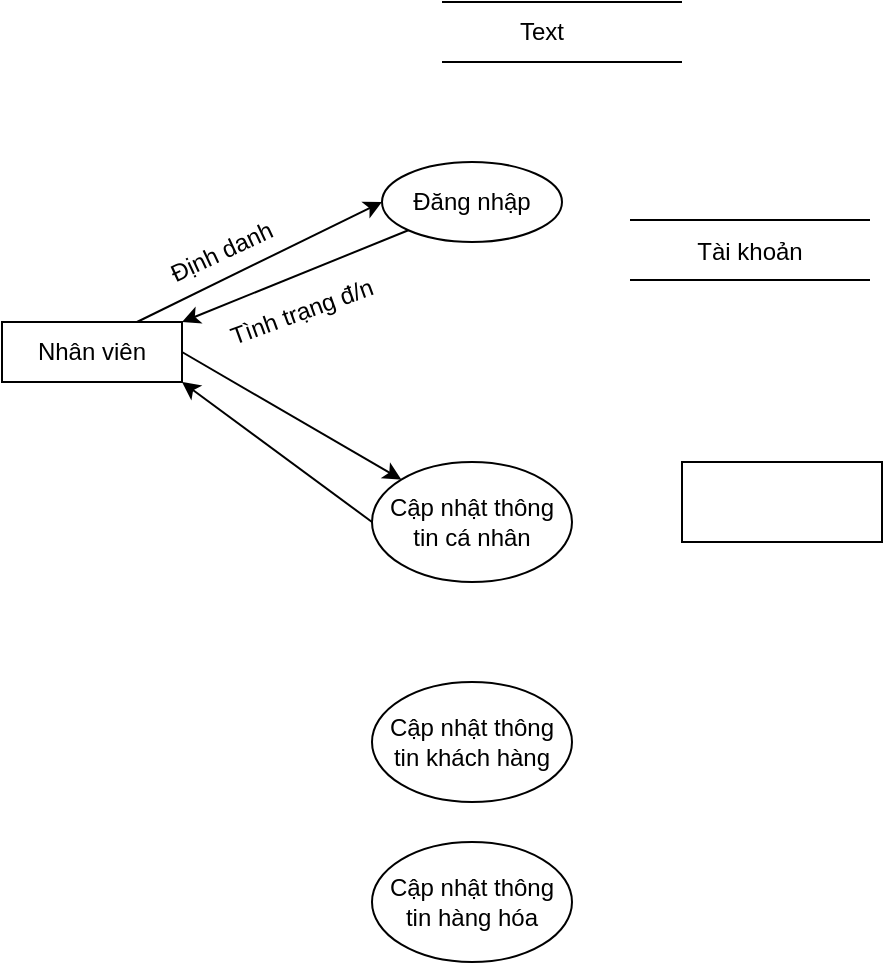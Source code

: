 <mxfile version="16.2.2" type="github">
  <diagram id="CRrUcG-OaceEVfoaWrB0" name="Page-1">
    <mxGraphModel dx="537" dy="1702" grid="1" gridSize="10" guides="1" tooltips="1" connect="1" arrows="1" fold="1" page="1" pageScale="1" pageWidth="827" pageHeight="1169" math="0" shadow="0">
      <root>
        <mxCell id="0" />
        <mxCell id="1" parent="0" />
        <mxCell id="pGEqDHzPhv_WXOmqRF8S-2" value="Nhân viên" style="rounded=0;whiteSpace=wrap;html=1;" vertex="1" parent="1">
          <mxGeometry x="40" y="90" width="90" height="30" as="geometry" />
        </mxCell>
        <mxCell id="pGEqDHzPhv_WXOmqRF8S-3" value="" style="rounded=0;whiteSpace=wrap;html=1;" vertex="1" parent="1">
          <mxGeometry x="380" y="160" width="100" height="40" as="geometry" />
        </mxCell>
        <mxCell id="pGEqDHzPhv_WXOmqRF8S-5" value="Đăng nhập" style="ellipse;whiteSpace=wrap;html=1;" vertex="1" parent="1">
          <mxGeometry x="230" y="10" width="90" height="40" as="geometry" />
        </mxCell>
        <mxCell id="pGEqDHzPhv_WXOmqRF8S-6" value="" style="endArrow=classic;html=1;rounded=0;entryX=0;entryY=0.5;entryDx=0;entryDy=0;exitX=0.75;exitY=0;exitDx=0;exitDy=0;" edge="1" parent="1" source="pGEqDHzPhv_WXOmqRF8S-2" target="pGEqDHzPhv_WXOmqRF8S-5">
          <mxGeometry width="50" height="50" relative="1" as="geometry">
            <mxPoint x="250" y="300" as="sourcePoint" />
            <mxPoint x="300" y="250" as="targetPoint" />
          </mxGeometry>
        </mxCell>
        <mxCell id="pGEqDHzPhv_WXOmqRF8S-7" value="" style="endArrow=classic;html=1;rounded=0;entryX=1;entryY=0;entryDx=0;entryDy=0;exitX=0;exitY=1;exitDx=0;exitDy=0;" edge="1" parent="1" source="pGEqDHzPhv_WXOmqRF8S-5" target="pGEqDHzPhv_WXOmqRF8S-2">
          <mxGeometry width="50" height="50" relative="1" as="geometry">
            <mxPoint x="250" y="300" as="sourcePoint" />
            <mxPoint x="300" y="250" as="targetPoint" />
          </mxGeometry>
        </mxCell>
        <mxCell id="pGEqDHzPhv_WXOmqRF8S-13" value="Định danh" style="text;html=1;strokeColor=none;fillColor=none;align=center;verticalAlign=middle;whiteSpace=wrap;rounded=0;rotation=-25;" vertex="1" parent="1">
          <mxGeometry x="120" y="40" width="60" height="30" as="geometry" />
        </mxCell>
        <mxCell id="pGEqDHzPhv_WXOmqRF8S-14" value="Tình trạng đ/n" style="text;html=1;strokeColor=none;fillColor=none;align=center;verticalAlign=middle;whiteSpace=wrap;rounded=0;rotation=-20;" vertex="1" parent="1">
          <mxGeometry x="150" y="70" width="80" height="30" as="geometry" />
        </mxCell>
        <mxCell id="pGEqDHzPhv_WXOmqRF8S-15" value="" style="endArrow=none;html=1;rounded=0;" edge="1" parent="1">
          <mxGeometry width="50" height="50" relative="1" as="geometry">
            <mxPoint x="260" y="-70" as="sourcePoint" />
            <mxPoint x="380" y="-70" as="targetPoint" />
          </mxGeometry>
        </mxCell>
        <mxCell id="pGEqDHzPhv_WXOmqRF8S-16" value="" style="endArrow=none;html=1;rounded=0;" edge="1" parent="1">
          <mxGeometry width="50" height="50" relative="1" as="geometry">
            <mxPoint x="260" y="-40" as="sourcePoint" />
            <mxPoint x="380" y="-40" as="targetPoint" />
          </mxGeometry>
        </mxCell>
        <mxCell id="pGEqDHzPhv_WXOmqRF8S-17" value="Text" style="text;html=1;strokeColor=none;fillColor=none;align=center;verticalAlign=middle;whiteSpace=wrap;rounded=0;" vertex="1" parent="1">
          <mxGeometry x="280" y="-70" width="60" height="30" as="geometry" />
        </mxCell>
        <mxCell id="pGEqDHzPhv_WXOmqRF8S-18" value="" style="endArrow=none;html=1;rounded=0;" edge="1" parent="1">
          <mxGeometry width="50" height="50" relative="1" as="geometry">
            <mxPoint x="354" y="39" as="sourcePoint" />
            <mxPoint x="474" y="39" as="targetPoint" />
          </mxGeometry>
        </mxCell>
        <mxCell id="pGEqDHzPhv_WXOmqRF8S-19" value="" style="endArrow=none;html=1;rounded=0;" edge="1" parent="1">
          <mxGeometry width="50" height="50" relative="1" as="geometry">
            <mxPoint x="354" y="69" as="sourcePoint" />
            <mxPoint x="474" y="69" as="targetPoint" />
          </mxGeometry>
        </mxCell>
        <mxCell id="pGEqDHzPhv_WXOmqRF8S-20" value="Tài khoản" style="text;html=1;strokeColor=none;fillColor=none;align=center;verticalAlign=middle;whiteSpace=wrap;rounded=0;" vertex="1" parent="1">
          <mxGeometry x="384" y="40" width="60" height="30" as="geometry" />
        </mxCell>
        <mxCell id="pGEqDHzPhv_WXOmqRF8S-21" value="Cập nhật thông tin cá nhân" style="ellipse;whiteSpace=wrap;html=1;" vertex="1" parent="1">
          <mxGeometry x="225" y="160" width="100" height="60" as="geometry" />
        </mxCell>
        <mxCell id="pGEqDHzPhv_WXOmqRF8S-22" value="" style="endArrow=classic;html=1;rounded=0;entryX=0;entryY=0;entryDx=0;entryDy=0;exitX=1;exitY=0.5;exitDx=0;exitDy=0;" edge="1" parent="1" source="pGEqDHzPhv_WXOmqRF8S-2" target="pGEqDHzPhv_WXOmqRF8S-21">
          <mxGeometry width="50" height="50" relative="1" as="geometry">
            <mxPoint x="250" y="220" as="sourcePoint" />
            <mxPoint x="300" y="170" as="targetPoint" />
          </mxGeometry>
        </mxCell>
        <mxCell id="pGEqDHzPhv_WXOmqRF8S-23" value="" style="endArrow=classic;html=1;rounded=0;entryX=1;entryY=1;entryDx=0;entryDy=0;exitX=0;exitY=0.5;exitDx=0;exitDy=0;" edge="1" parent="1" source="pGEqDHzPhv_WXOmqRF8S-21" target="pGEqDHzPhv_WXOmqRF8S-2">
          <mxGeometry width="50" height="50" relative="1" as="geometry">
            <mxPoint x="250" y="220" as="sourcePoint" />
            <mxPoint x="300" y="170" as="targetPoint" />
          </mxGeometry>
        </mxCell>
        <mxCell id="pGEqDHzPhv_WXOmqRF8S-24" value="Cập nhật thông tin khách hàng" style="ellipse;whiteSpace=wrap;html=1;" vertex="1" parent="1">
          <mxGeometry x="225" y="270" width="100" height="60" as="geometry" />
        </mxCell>
        <mxCell id="pGEqDHzPhv_WXOmqRF8S-25" value="Cập nhật thông tin hàng hóa" style="ellipse;whiteSpace=wrap;html=1;" vertex="1" parent="1">
          <mxGeometry x="225" y="350" width="100" height="60" as="geometry" />
        </mxCell>
      </root>
    </mxGraphModel>
  </diagram>
</mxfile>
